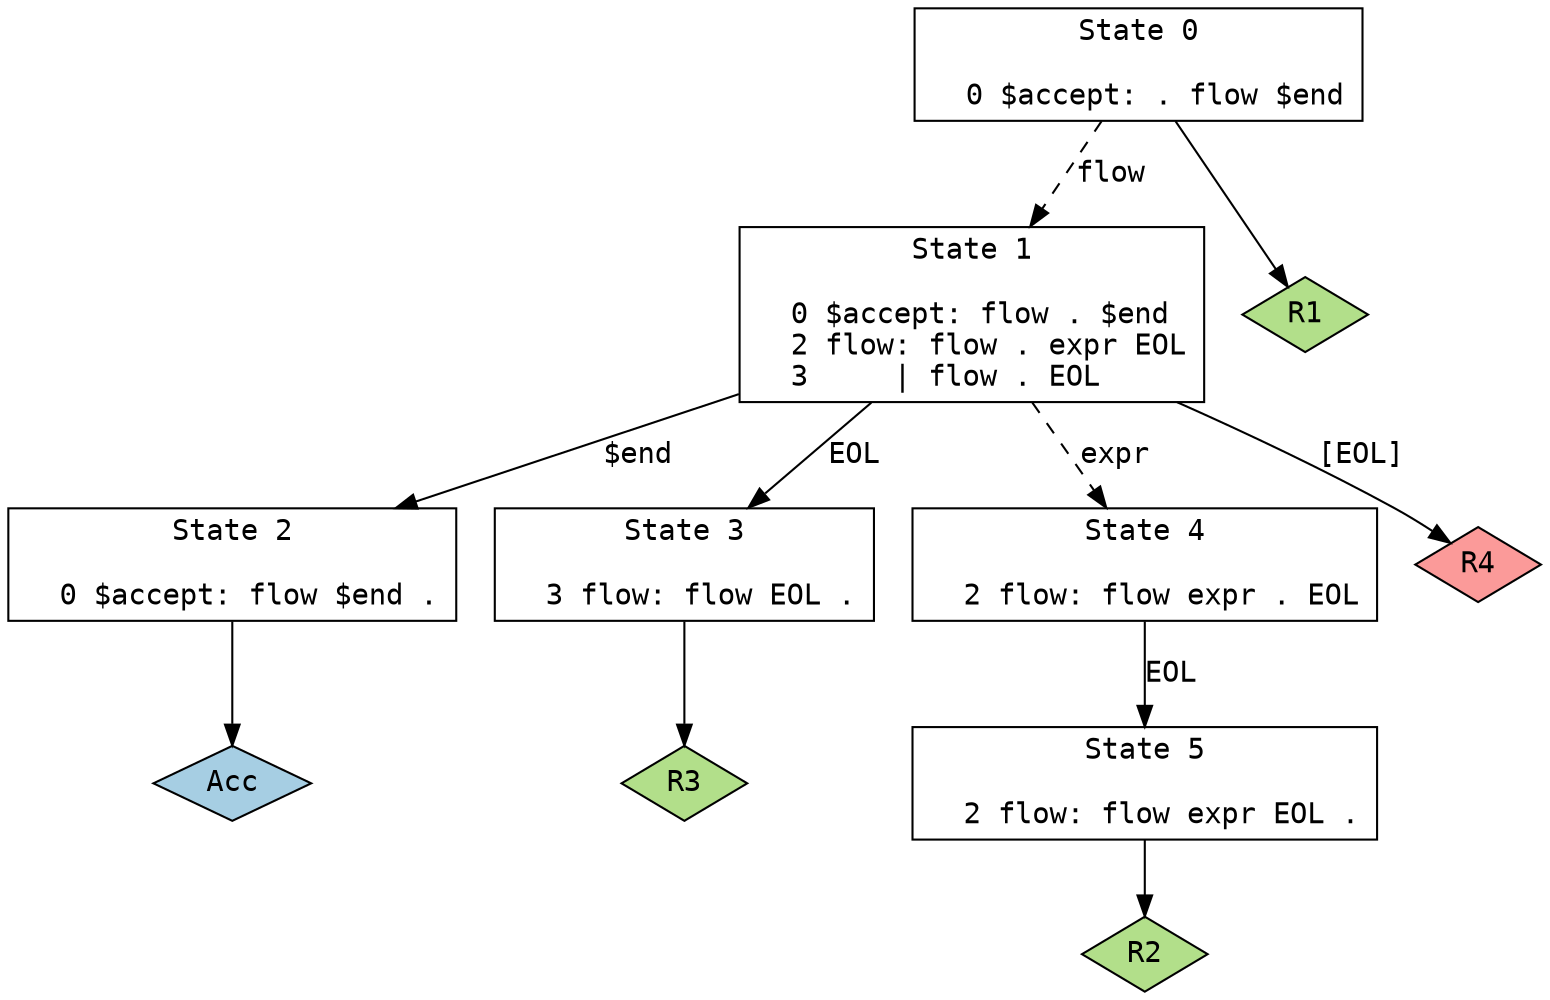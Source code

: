 // Generated by GNU Bison 3.4.1.
// Report bugs to <bug-bison@gnu.org>.
// Home page: <http://www.gnu.org/software/bison/>.

digraph "parser.y"
{
  node [fontname = courier, shape = box, colorscheme = paired6]
  edge [fontname = courier]

  0 [label="State 0\n\l  0 $accept: . flow $end\l"]
  0 -> 1 [style=dashed label="flow"]
  0 -> "0R1" [style=solid]
 "0R1" [label="R1", fillcolor=3, shape=diamond, style=filled]
  1 [label="State 1\n\l  0 $accept: flow . $end\l  2 flow: flow . expr EOL\l  3     | flow . EOL\l"]
  1 -> 2 [style=solid label="$end"]
  1 -> 3 [style=solid label="EOL"]
  1 -> 4 [style=dashed label="expr"]
  1 -> "1R4d" [label="[EOL]", style=solid]
 "1R4d" [label="R4", fillcolor=5, shape=diamond, style=filled]
  2 [label="State 2\n\l  0 $accept: flow $end .\l"]
  2 -> "2R0" [style=solid]
 "2R0" [label="Acc", fillcolor=1, shape=diamond, style=filled]
  3 [label="State 3\n\l  3 flow: flow EOL .\l"]
  3 -> "3R3" [style=solid]
 "3R3" [label="R3", fillcolor=3, shape=diamond, style=filled]
  4 [label="State 4\n\l  2 flow: flow expr . EOL\l"]
  4 -> 5 [style=solid label="EOL"]
  5 [label="State 5\n\l  2 flow: flow expr EOL .\l"]
  5 -> "5R2" [style=solid]
 "5R2" [label="R2", fillcolor=3, shape=diamond, style=filled]
}
